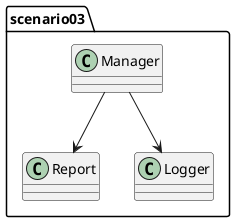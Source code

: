 @startuml
class scenario03.Manager
class scenario03.Report
class scenario03.Logger
scenario03.Manager --> scenario03.Report
scenario03.Manager --> scenario03.Logger
@enduml
